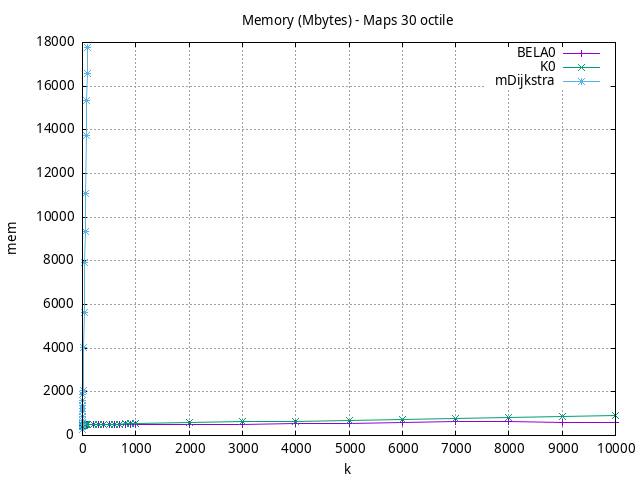 #!/usr/bin/gnuplot
# -*- coding: utf-8 -*-
#
# results/maps/octile/30/random512-30.brute-force.octile.mem.gnuplot
#
# Started on 04/07/2024 21:46:04
# Author: Carlos Linares López
set grid
set xlabel "k"
set ylabel "mem"

set title "Memory (Mbytes) - Maps 30 octile"

set terminal png enhanced font "Ariel,10"
set output 'random512-30.brute-force.octile.mem.png'

plot "-" title "BELA0"      with linesp, "-" title "K0"      with linesp, "-" title "mDijkstra"      with linesp

	1 434.19
	2 455.0
	3 455.0
	4 455.0
	5 455.0
	6 455.0
	7 468.42
	8 477.0
	9 477.0
	10 477.0
	20 477.0
	30 477.0
	40 477.0
	50 480.66
	60 483.0
	70 483.0
	80 483.0
	90 483.0
	100 483.87
	200 484.0
	300 484.0
	400 489.34
	500 490.0
	600 490.0
	700 490.0
	800 490.0
	900 490.0
	1000 492.48
	2000 498.0
	3000 514.76
	4000 541.64
	5000 562.3
	6000 595.64
	7000 619.47
	8000 635.41
	9000 588.07
	10000 610.04
end
	1 451.64
	2 467.0
	3 467.0
	4 467.0
	5 467.0
	6 467.0
	7 467.0
	8 467.0
	9 467.0
	10 467.0
	20 467.0
	30 476.24
	40 478.0
	50 486.8
	60 489.0
	70 489.0
	80 489.0
	90 489.0
	100 489.0
	200 496.55
	300 505.13
	400 513.0
	500 513.0
	600 514.72
	700 526.0
	800 529.7
	900 536.0
	1000 537.11
	2000 573.14
	3000 619.04
	4000 664.04
	5000 697.69
	6000 738.51
	7000 779.87
	8000 823.17
	9000 869.89
	10000 912.61
end
	1 297.62
	2 496.8
	3 681.94
	4 878.81
	5 1110.33
	6 1251.71
	7 1384.1
	8 1589.41
	9 1895.38
	10 2081.92
	20 4013.18
	30 5646.79
	40 7902.57
	50 9323.75
	60 11099.36
	70 13759.56
	80 15336.81
	90 16569.16
	100 17774.92
end

